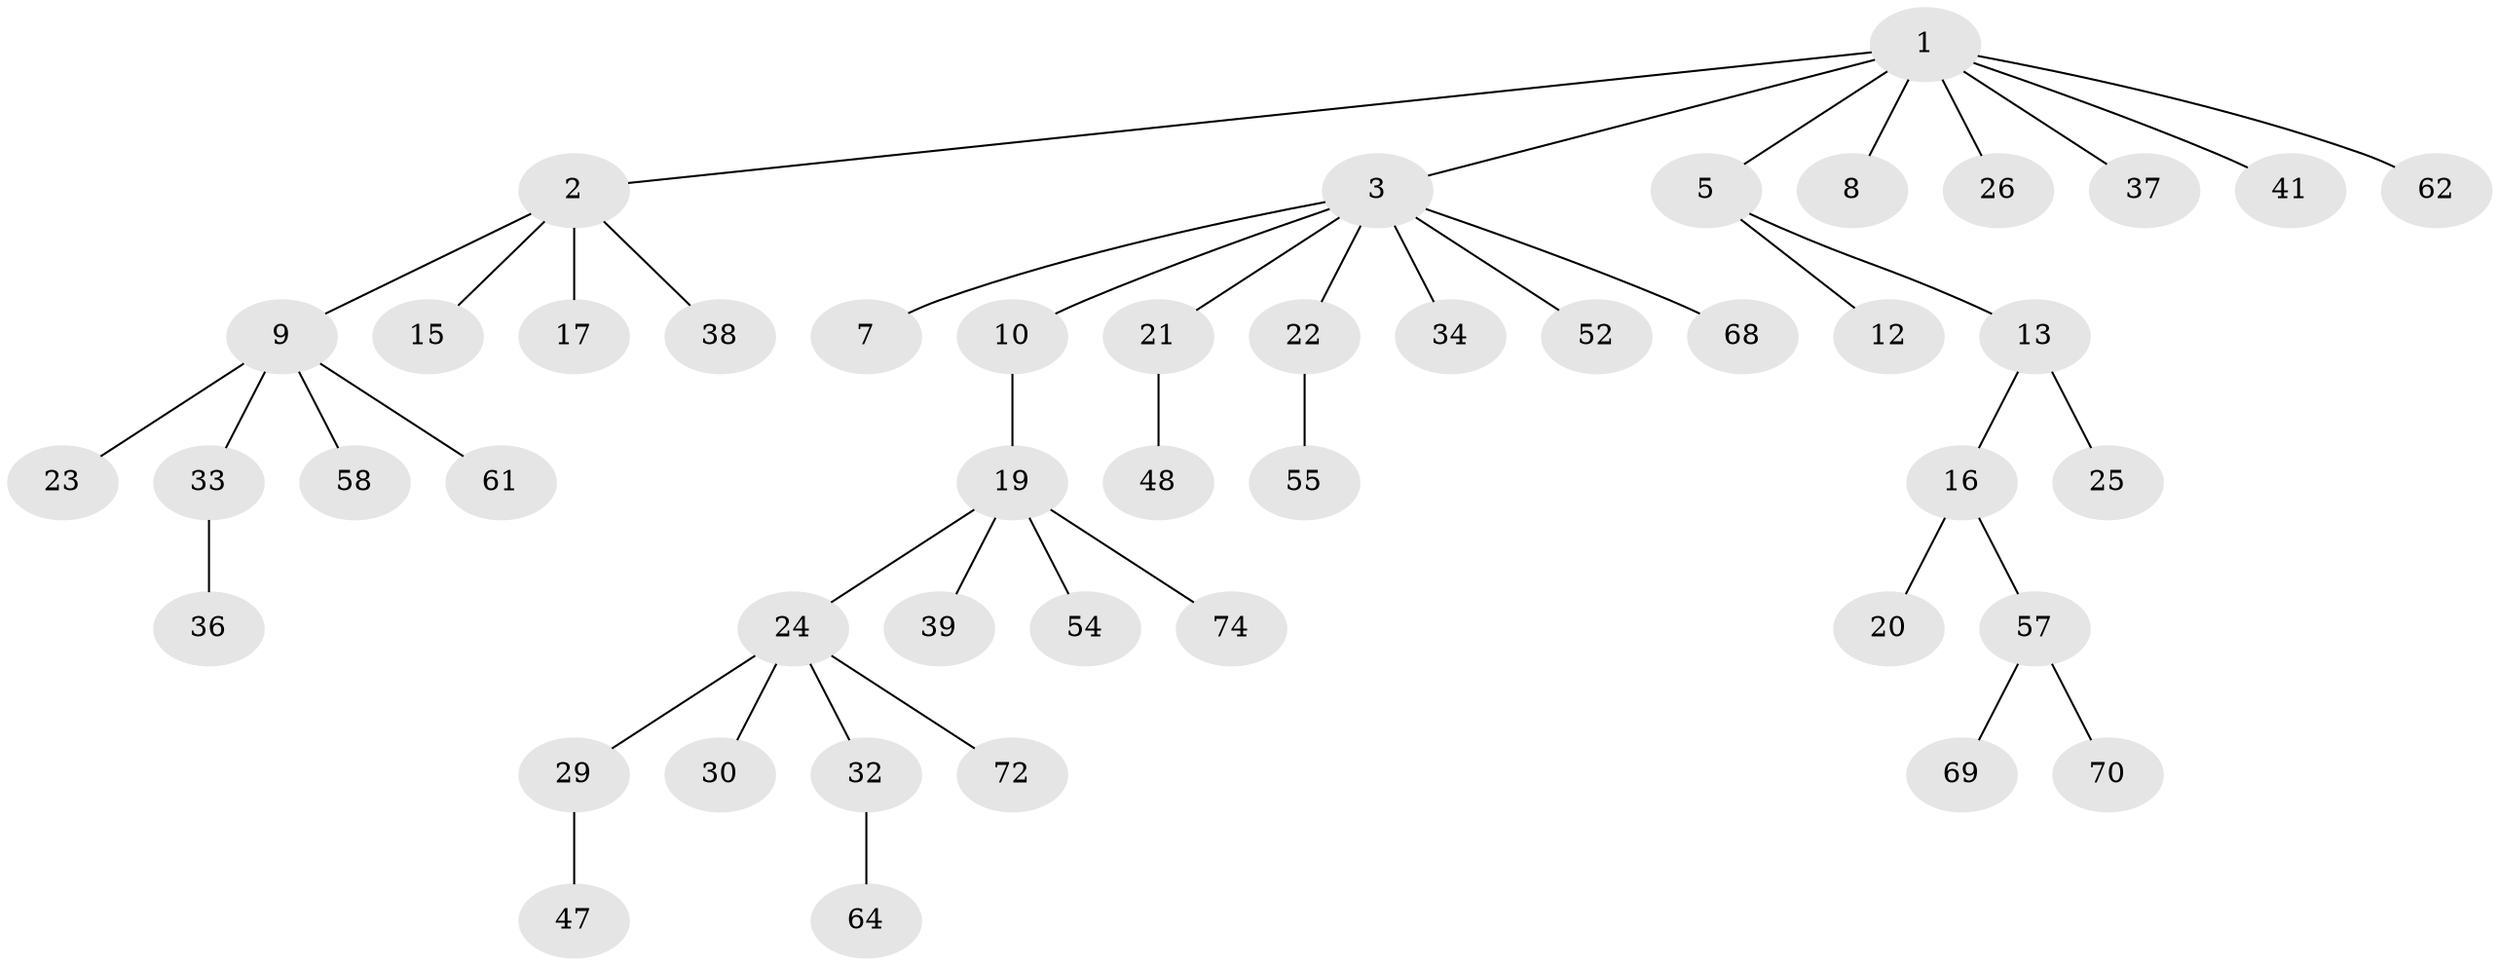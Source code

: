 // original degree distribution, {4: 0.10810810810810811, 7: 0.013513513513513514, 6: 0.02702702702702703, 3: 0.12162162162162163, 2: 0.1891891891891892, 1: 0.5405405405405406}
// Generated by graph-tools (version 1.1) at 2025/42/03/06/25 10:42:06]
// undirected, 46 vertices, 45 edges
graph export_dot {
graph [start="1"]
  node [color=gray90,style=filled];
  1 [super="+4"];
  2 [super="+6"];
  3 [super="+11"];
  5 [super="+65"];
  7 [super="+40"];
  8;
  9 [super="+14"];
  10 [super="+63"];
  12;
  13 [super="+73"];
  15 [super="+53"];
  16 [super="+18"];
  17 [super="+46"];
  19 [super="+28"];
  20 [super="+60"];
  21 [super="+31"];
  22 [super="+51"];
  23 [super="+27"];
  24 [super="+49"];
  25;
  26 [super="+42"];
  29 [super="+35"];
  30 [super="+50"];
  32 [super="+44"];
  33;
  34 [super="+43"];
  36;
  37;
  38 [super="+71"];
  39 [super="+45"];
  41 [super="+67"];
  47;
  48;
  52;
  54 [super="+56"];
  55 [super="+66"];
  57 [super="+59"];
  58;
  61;
  62;
  64;
  68;
  69;
  70;
  72;
  74;
  1 -- 2;
  1 -- 3;
  1 -- 41;
  1 -- 37;
  1 -- 5;
  1 -- 8;
  1 -- 26;
  1 -- 62;
  2 -- 9;
  2 -- 15;
  2 -- 17;
  2 -- 38;
  3 -- 7;
  3 -- 10;
  3 -- 21;
  3 -- 34;
  3 -- 52;
  3 -- 68;
  3 -- 22;
  5 -- 12;
  5 -- 13;
  9 -- 23;
  9 -- 58;
  9 -- 61;
  9 -- 33;
  10 -- 19;
  13 -- 16;
  13 -- 25;
  16 -- 20;
  16 -- 57;
  19 -- 24;
  19 -- 39;
  19 -- 74;
  19 -- 54;
  21 -- 48;
  22 -- 55;
  24 -- 29;
  24 -- 30;
  24 -- 32;
  24 -- 72;
  29 -- 47;
  32 -- 64;
  33 -- 36;
  57 -- 69;
  57 -- 70;
}
